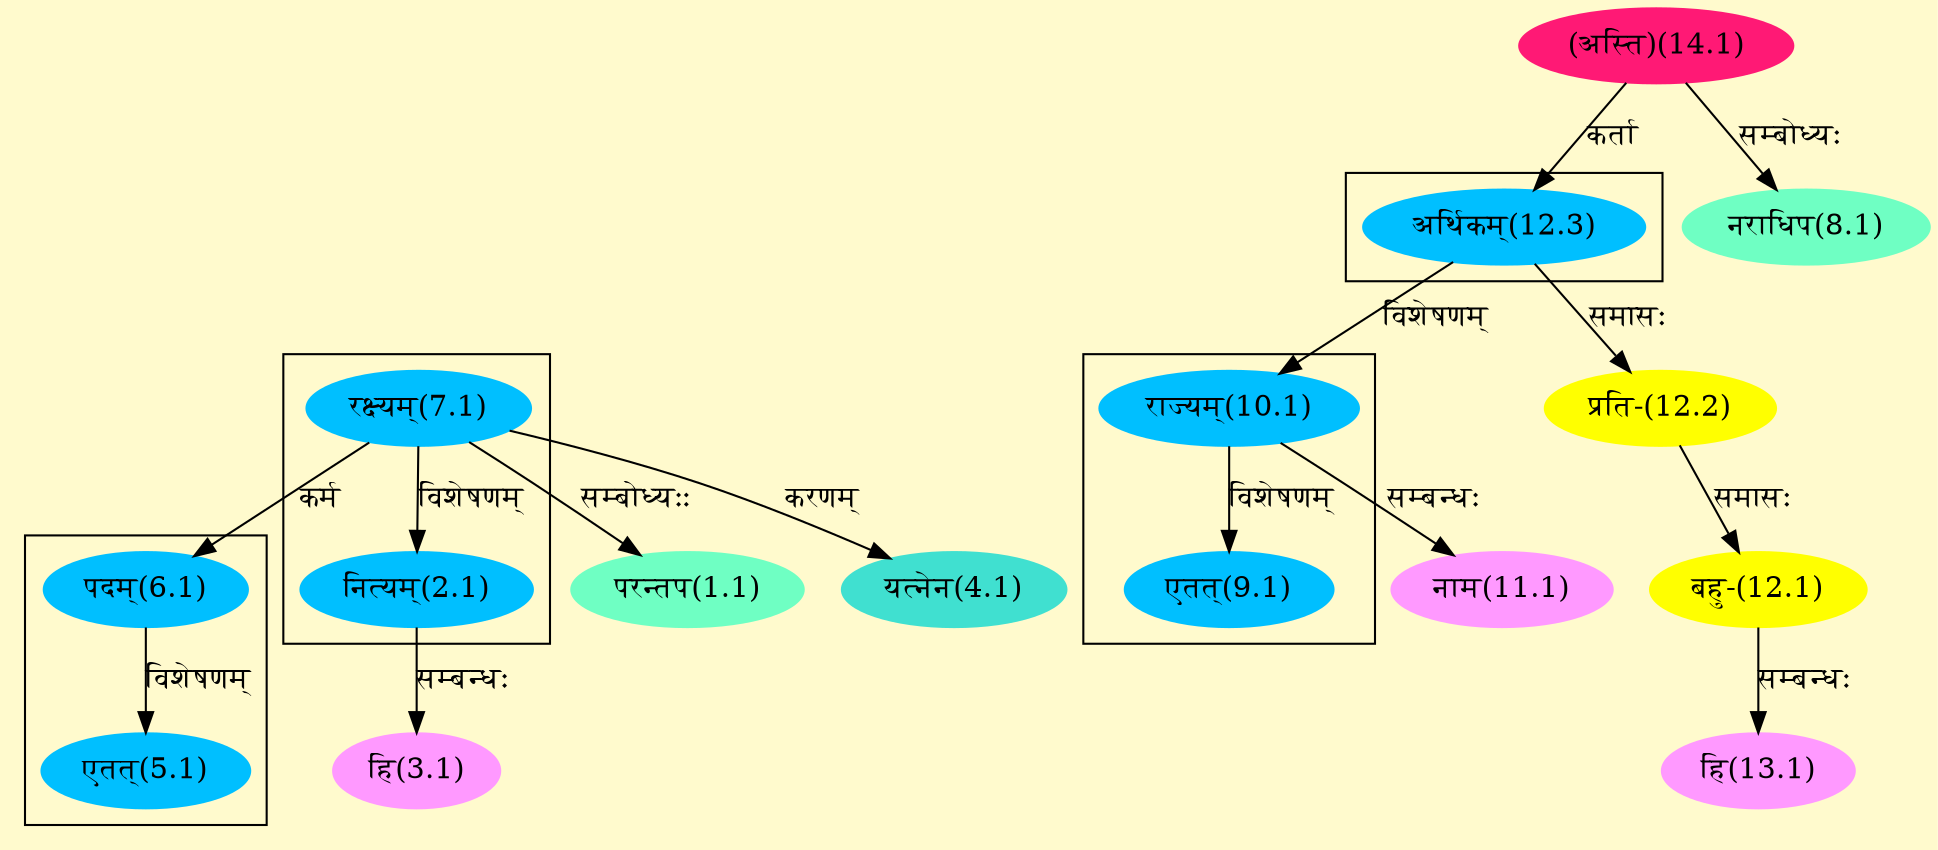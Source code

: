 digraph G{
rankdir=BT;
 compound=true;
 bgcolor="lemonchiffon1";

subgraph cluster_1{
Node2_1 [style=filled, color="#00BFFF" label = "नित्यम्(2.1)"]
Node7_1 [style=filled, color="#00BFFF" label = "रक्ष्यम्(7.1)"]

}

subgraph cluster_2{
Node5_1 [style=filled, color="#00BFFF" label = "एतत्(5.1)"]
Node6_1 [style=filled, color="#00BFFF" label = "पदम्(6.1)"]

}

subgraph cluster_3{
Node9_1 [style=filled, color="#00BFFF" label = "एतत्(9.1)"]
Node10_1 [style=filled, color="#00BFFF" label = "राज्यम्(10.1)"]

}

subgraph cluster_4{
Node10_1 [style=filled, color="#00BFFF" label = "राज्यम्(10.1)"]
Node12_3 [style=filled, color="#00BFFF" label = "अर्थिकम्(12.3)"]

}
Node1_1 [style=filled, color="#6FFFC3" label = "परन्तप(1.1)"]
Node7_1 [style=filled, color="#00BFFF" label = "रक्ष्यम्(7.1)"]
Node3_1 [style=filled, color="#FF99FF" label = "हि(3.1)"]
Node2_1 [style=filled, color="#00BFFF" label = "नित्यम्(2.1)"]
Node4_1 [style=filled, color="#40E0D0" label = "यत्नेन(4.1)"]
Node6_1 [style=filled, color="#00BFFF" label = "पदम्(6.1)"]
Node [style=filled, color="" label = "()"]
Node8_1 [style=filled, color="#6FFFC3" label = "नराधिप(8.1)"]
Node14_1 [style=filled, color="#FF1975" label = "(अस्ति)(14.1)"]
Node11_1 [style=filled, color="#FF99FF" label = "नाम(11.1)"]
Node10_1 [style=filled, color="#00BFFF" label = "राज्यम्(10.1)"]
Node12_1 [style=filled, color="#FFFF00" label = "बहु-(12.1)"]
Node12_2 [style=filled, color="#FFFF00" label = "प्रति-(12.2)"]
Node12_3 [style=filled, color="#00BFFF" label = "अर्थिकम्(12.3)"]
Node13_1 [style=filled, color="#FF99FF" label = "हि(13.1)"]
/* Start of Relations section */

Node1_1 -> Node7_1 [  label="सम्बोध्यःः"  dir="back" ]
Node2_1 -> Node7_1 [  label="विशेषणम्"  dir="back" ]
Node3_1 -> Node2_1 [  label="सम्बन्धः"  dir="back" ]
Node4_1 -> Node7_1 [  label="करणम्"  dir="back" ]
Node5_1 -> Node6_1 [  label="विशेषणम्"  dir="back" ]
Node6_1 -> Node7_1 [  label="कर्म"  dir="back" ]
Node8_1 -> Node14_1 [  label="सम्बोध्यः"  dir="back" ]
Node9_1 -> Node10_1 [  label="विशेषणम्"  dir="back" ]
Node10_1 -> Node12_3 [  label="विशेषणम्"  dir="back" ]
Node11_1 -> Node10_1 [  label="सम्बन्धः"  dir="back" ]
Node12_1 -> Node12_2 [  label="समासः"  dir="back" ]
Node12_2 -> Node12_3 [  label="समासः"  dir="back" ]
Node12_3 -> Node14_1 [  label="कर्ता"  dir="back" ]
Node13_1 -> Node12_1 [  label="सम्बन्धः"  dir="back" ]
}
